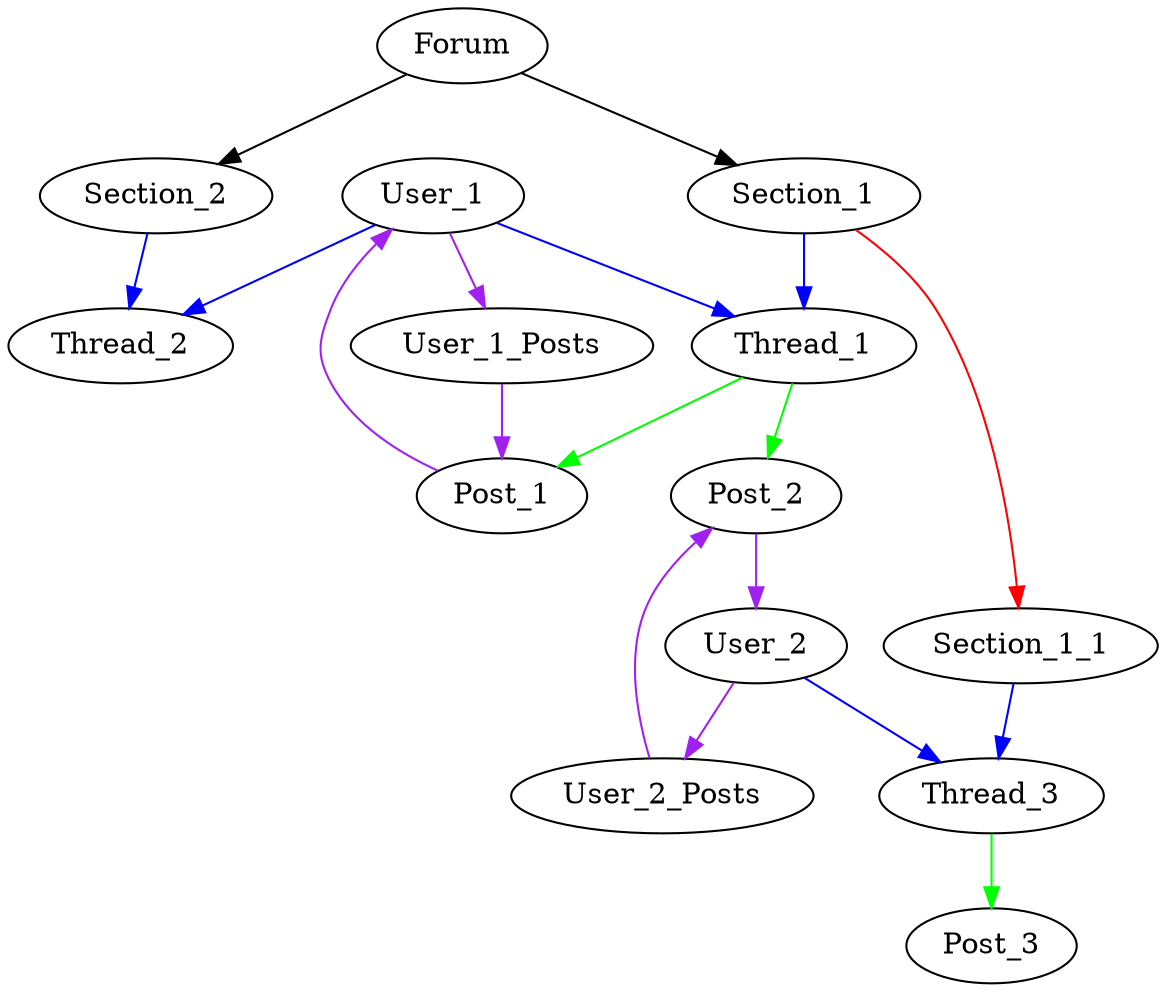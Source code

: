 digraph social_forum {
	subgraph Users {
		User_1;
		User_2;
	}
	Forum -> Section_1;
	Forum -> Section_2;
	subgraph Sections {
		edge[color="red"]
		Section_1;
		Section_2;
		Section_1 -> Section_1_1;
	}
	subgraph Threads {
		edge[color="blue"]
		Section_1 -> Thread_1;
		Section_2 -> Thread_2;
		Section_1_1 -> Thread_3;
		User_1 -> Thread_1;
		User_2 -> Thread_3;
		User_1 -> Thread_2;
	}
	subgraph ThreadPosts {
		edge[color="green"]
		Thread_1 -> Post_1;
		Thread_1 -> Post_2;
		Thread_3 -> Post_3;
	}
	subgraph Posts {
		edge[color="purple"]
		Post_1 -> User_1;
		Post_2 -> User_2;
		User_1 -> User_1_Posts -> Post_1;
		User_2 -> User_2_Posts -> Post_2;
	}
}